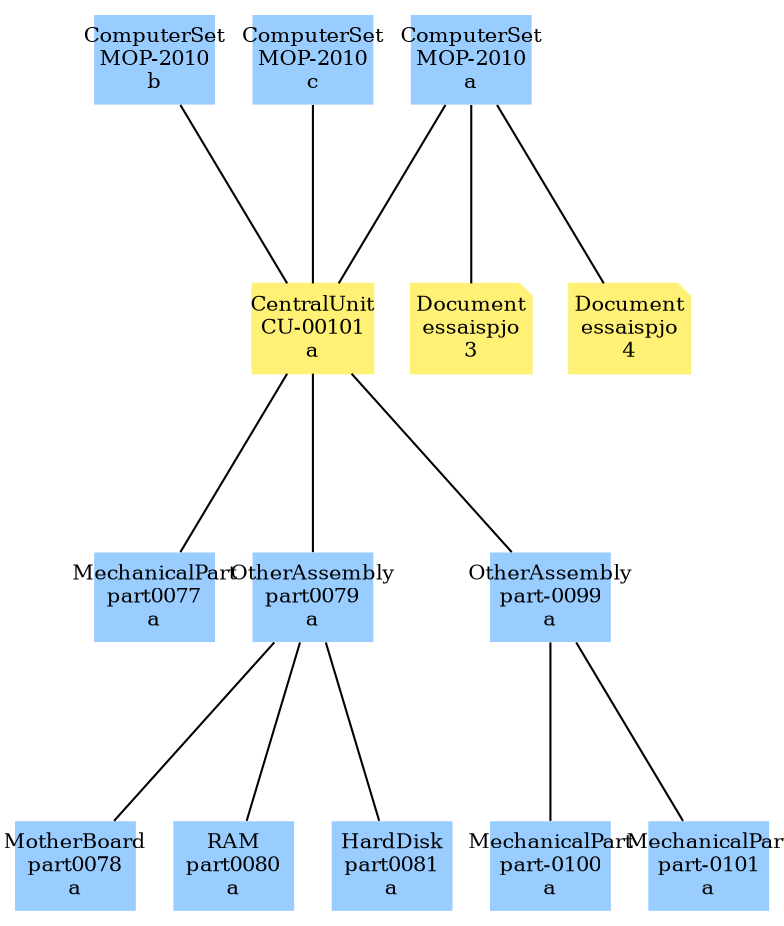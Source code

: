 strict graph {
	graph [aspect="1.83", bb="0,0,416,439", center=true, dpi="96.0", pad="0.1", ranksep="1.2", size="16.28, 8.88"];
	node [label="\N", color="#99ccff", fixedsize=true, fontsize=10, height="0.6", image="media/img/part.png", shape=none, style=filled, width="0.8"];
	edge [arrowhead=normal, color="#000000", len="1.2"];
	graph [bb="0,0,416,440"];
	2 [label="CentralUnit\nCU-00101\na", color="#fef176", height="0.60", shape=box, width="0.81", URL="/object/CentralUnit/CU-00101/a/navigate/0/0/100/", pos="236,220", root=true];
	3 [label="MechanicalPart\npart0077\na", height="0.60", width="0.81", URL="/object/MechanicalPart/part0077/a/navigate/0/0/100/", pos="329,233"];
	4 [label="OtherAssembly\npart0079\na", height="0.60", width="0.81", URL="/object/OtherAssembly/part0079/a/navigate/0/0/100/", pos="126,220"];
	26 [label="OtherAssembly\npart-0099\na", height="0.60", width="0.81", URL="/object/OtherAssembly/part-0099/a/navigate/0/0/100/", pos="292,320"];
	9 [label="MotherBoard\npart0078\na", height="0.60", width="0.81", URL="/object/MotherBoard/part0078/a/navigate/0/0/100/", pos="69,138"];
	10 [label="RAM\npart0080\na", height="0.60", width="0.81", URL="/object/RAM/part0080/a/navigate/0/0/100/", pos="67,305"];
	11 [label="HardDisk\npart0081\na", height="0.60", width="0.81", URL="/object/HardDisk/part0081/a/navigate/0/0/100/", pos="30,221"];
	27 [label="MechanicalPart\npart-0100\na", height="0.60", width="0.81", URL="/object/MechanicalPart/part-0100/a/navigate/0/0/100/", pos="386,355"];
	28 [label="MechanicalPart\npart-0101\na", height="0.60", width="0.81", URL="/object/MechanicalPart/part-0101/a/navigate/0/0/100/", pos="281,418"];
	1 [label="ComputerSet\nMOP-2010\na", height="0.60", width="0.81", URL="/object/ComputerSet/MOP-2010/a/navigate/0/0/100/", pos="251,112"];
	23 [label="Document\nessaispjo\n3", color="#fef176", height="0.60", image=none, shape=note, width="0.81", URL="/object/Document/essaispjo/3/", pos="330,47"];
	24 [label="Document\nessaispjo\n4", color="#fef176", height="0.60", image=none, shape=note, width="0.81", URL="/object/Document/essaispjo/4/", pos="216,22"];
	15 [label="ComputerSet\nMOP-2010\nb", height="0.60", width="0.81", URL="/object/ComputerSet/MOP-2010/b/navigate/0/0/100/", pos="312,173"];
	16 [label="ComputerSet\nMOP-2010\nc", height="0.60", width="0.81", URL="/object/ComputerSet/MOP-2010/c/navigate/0/0/100/", pos="198,296"];
	2 -- 3 [pos="e,300,229 265,224 273,225 282,226 290,227"];
	2 -- 4 [pos="e,155,220 207,220 194,220 179,220 165,220"];
	2 -- 26 [pos="e,280,298 248,242 256,256 267,274 275,289"];
	4 -- 9 [pos="e,84,160 111,198 105,189 97,178 90,168"];
	4 -- 10 [pos="e,82,283 111,242 104,252 96,264 88,275"];
	4 -- 11 [pos="e,59,221 97,220 88,220 79,221 69,221"];
	26 -- 27 [pos="e,357,344 321,331 329,334 338,337 347,341"];
	26 -- 28 [pos="e,283,396 290,342 288,355 286,372 284,386"];
	1 -- 2 [pos="e,239,198 248,134 246,150 243,171 241,188"];
	1 -- 23 [pos="e,303,69 277,90 283,85 289,80 295,76"];
	1 -- 24 [pos="e,224,44 243,90 238,79 233,65 228,53"];
	15 -- 2 [pos="e,265,202 283,191 280,193 277,195 274,197"];
	16 -- 2 [pos="e,225,242 209,274 213,267 217,259 220,251"];
}
